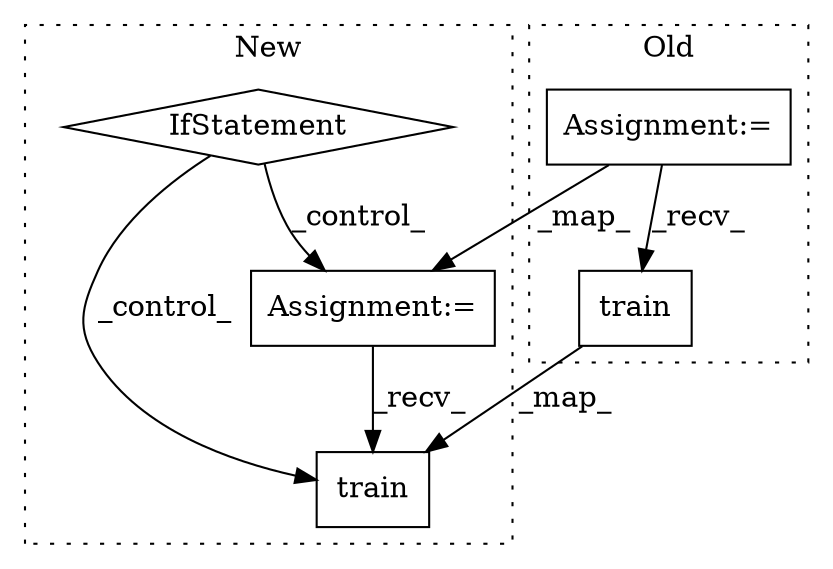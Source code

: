 digraph G {
subgraph cluster0 {
1 [label="train" a="32" s="2361" l="7" shape="box"];
4 [label="Assignment:=" a="7" s="2029" l="1" shape="box"];
label = "Old";
style="dotted";
}
subgraph cluster1 {
2 [label="train" a="32" s="2747" l="7" shape="box"];
3 [label="Assignment:=" a="7" s="2407" l="1" shape="box"];
5 [label="IfStatement" a="25" s="2377,2388" l="4,2" shape="diamond"];
label = "New";
style="dotted";
}
1 -> 2 [label="_map_"];
3 -> 2 [label="_recv_"];
4 -> 3 [label="_map_"];
4 -> 1 [label="_recv_"];
5 -> 3 [label="_control_"];
5 -> 2 [label="_control_"];
}